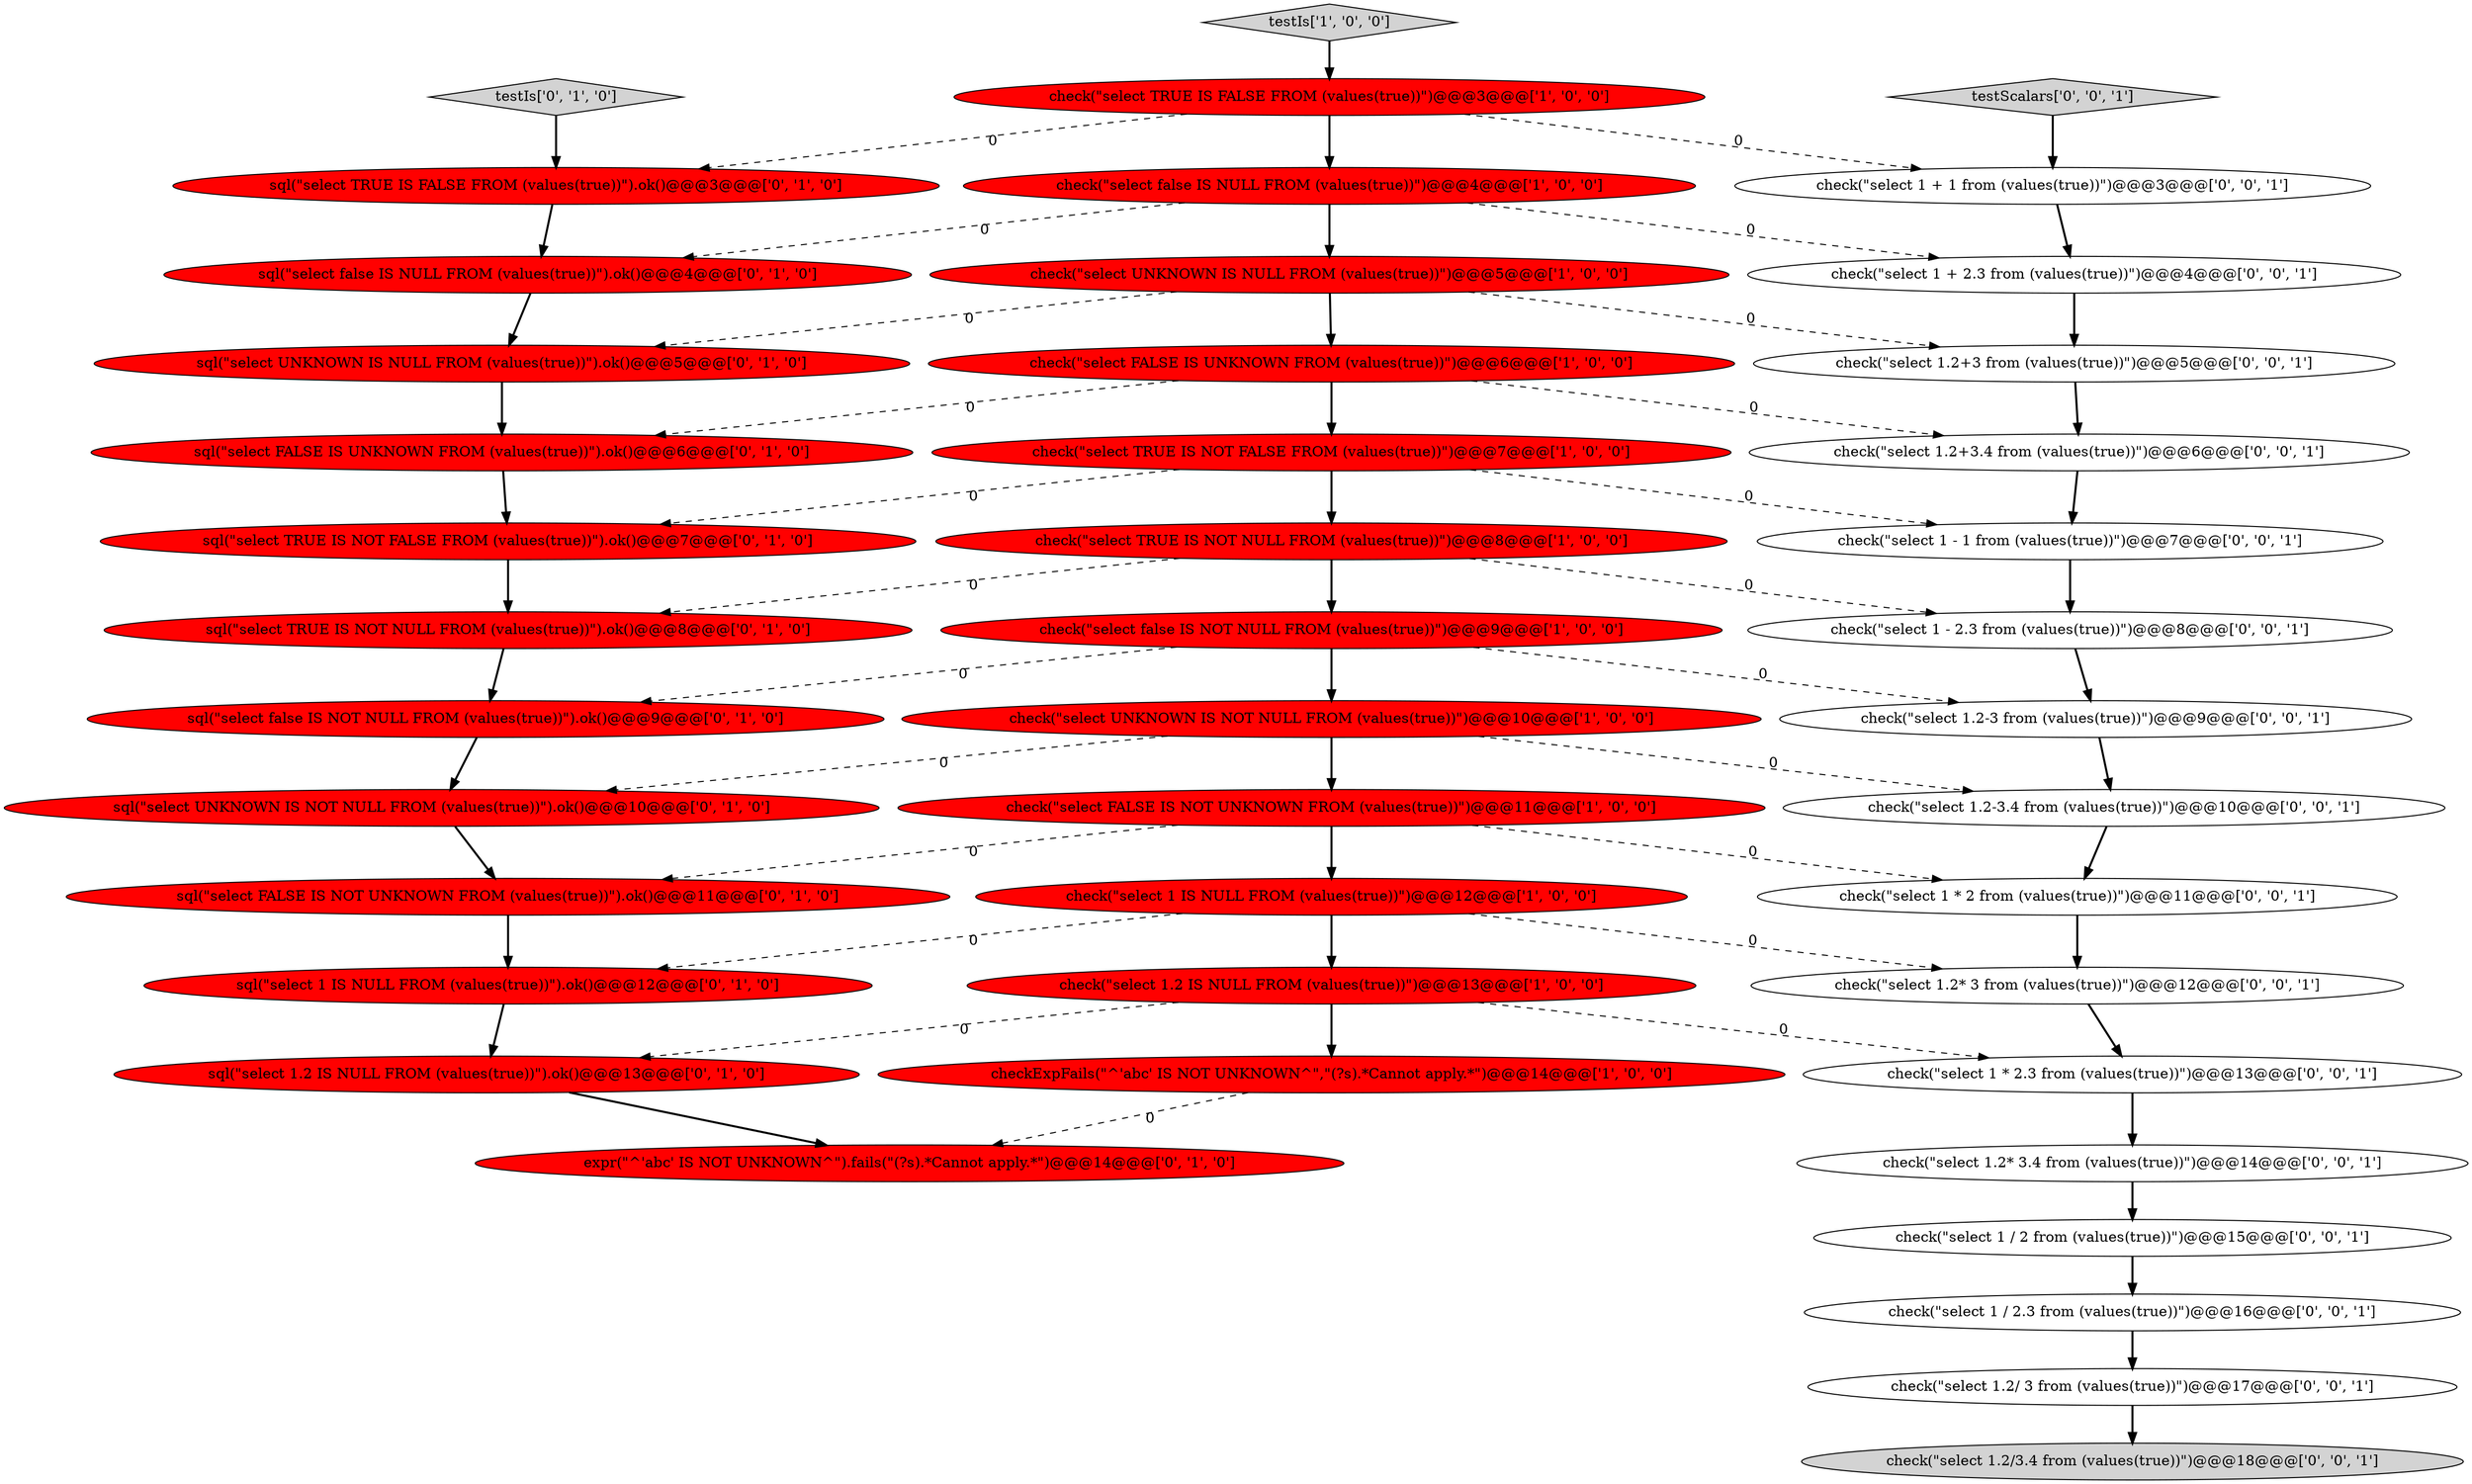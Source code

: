 digraph {
21 [style = filled, label = "sql(\"select TRUE IS NOT FALSE FROM (values(true))\").ok()@@@7@@@['0', '1', '0']", fillcolor = red, shape = ellipse image = "AAA1AAABBB2BBB"];
24 [style = filled, label = "sql(\"select 1 IS NULL FROM (values(true))\").ok()@@@12@@@['0', '1', '0']", fillcolor = red, shape = ellipse image = "AAA1AAABBB2BBB"];
28 [style = filled, label = "check(\"select 1.2* 3 from (values(true))\")@@@12@@@['0', '0', '1']", fillcolor = white, shape = ellipse image = "AAA0AAABBB3BBB"];
40 [style = filled, label = "check(\"select 1.2+3.4 from (values(true))\")@@@6@@@['0', '0', '1']", fillcolor = white, shape = ellipse image = "AAA0AAABBB3BBB"];
17 [style = filled, label = "sql(\"select FALSE IS UNKNOWN FROM (values(true))\").ok()@@@6@@@['0', '1', '0']", fillcolor = red, shape = ellipse image = "AAA1AAABBB2BBB"];
15 [style = filled, label = "testIs['0', '1', '0']", fillcolor = lightgray, shape = diamond image = "AAA0AAABBB2BBB"];
32 [style = filled, label = "check(\"select 1 * 2.3 from (values(true))\")@@@13@@@['0', '0', '1']", fillcolor = white, shape = ellipse image = "AAA0AAABBB3BBB"];
7 [style = filled, label = "testIs['1', '0', '0']", fillcolor = lightgray, shape = diamond image = "AAA0AAABBB1BBB"];
16 [style = filled, label = "sql(\"select TRUE IS FALSE FROM (values(true))\").ok()@@@3@@@['0', '1', '0']", fillcolor = red, shape = ellipse image = "AAA1AAABBB2BBB"];
22 [style = filled, label = "sql(\"select false IS NULL FROM (values(true))\").ok()@@@4@@@['0', '1', '0']", fillcolor = red, shape = ellipse image = "AAA1AAABBB2BBB"];
42 [style = filled, label = "check(\"select 1 / 2 from (values(true))\")@@@15@@@['0', '0', '1']", fillcolor = white, shape = ellipse image = "AAA0AAABBB3BBB"];
0 [style = filled, label = "check(\"select FALSE IS UNKNOWN FROM (values(true))\")@@@6@@@['1', '0', '0']", fillcolor = red, shape = ellipse image = "AAA1AAABBB1BBB"];
14 [style = filled, label = "sql(\"select FALSE IS NOT UNKNOWN FROM (values(true))\").ok()@@@11@@@['0', '1', '0']", fillcolor = red, shape = ellipse image = "AAA1AAABBB2BBB"];
37 [style = filled, label = "check(\"select 1 + 2.3 from (values(true))\")@@@4@@@['0', '0', '1']", fillcolor = white, shape = ellipse image = "AAA0AAABBB3BBB"];
35 [style = filled, label = "check(\"select 1.2/ 3 from (values(true))\")@@@17@@@['0', '0', '1']", fillcolor = white, shape = ellipse image = "AAA0AAABBB3BBB"];
31 [style = filled, label = "check(\"select 1.2/3.4 from (values(true))\")@@@18@@@['0', '0', '1']", fillcolor = lightgray, shape = ellipse image = "AAA0AAABBB3BBB"];
13 [style = filled, label = "sql(\"select UNKNOWN IS NULL FROM (values(true))\").ok()@@@5@@@['0', '1', '0']", fillcolor = red, shape = ellipse image = "AAA1AAABBB2BBB"];
23 [style = filled, label = "sql(\"select 1.2 IS NULL FROM (values(true))\").ok()@@@13@@@['0', '1', '0']", fillcolor = red, shape = ellipse image = "AAA1AAABBB2BBB"];
10 [style = filled, label = "check(\"select TRUE IS NOT NULL FROM (values(true))\")@@@8@@@['1', '0', '0']", fillcolor = red, shape = ellipse image = "AAA1AAABBB1BBB"];
18 [style = filled, label = "expr(\"^'abc' IS NOT UNKNOWN^\").fails(\"(?s).*Cannot apply.*\")@@@14@@@['0', '1', '0']", fillcolor = red, shape = ellipse image = "AAA1AAABBB2BBB"];
29 [style = filled, label = "check(\"select 1.2-3.4 from (values(true))\")@@@10@@@['0', '0', '1']", fillcolor = white, shape = ellipse image = "AAA0AAABBB3BBB"];
41 [style = filled, label = "check(\"select 1 - 2.3 from (values(true))\")@@@8@@@['0', '0', '1']", fillcolor = white, shape = ellipse image = "AAA0AAABBB3BBB"];
38 [style = filled, label = "testScalars['0', '0', '1']", fillcolor = lightgray, shape = diamond image = "AAA0AAABBB3BBB"];
11 [style = filled, label = "check(\"select 1 IS NULL FROM (values(true))\")@@@12@@@['1', '0', '0']", fillcolor = red, shape = ellipse image = "AAA1AAABBB1BBB"];
34 [style = filled, label = "check(\"select 1 / 2.3 from (values(true))\")@@@16@@@['0', '0', '1']", fillcolor = white, shape = ellipse image = "AAA0AAABBB3BBB"];
20 [style = filled, label = "sql(\"select TRUE IS NOT NULL FROM (values(true))\").ok()@@@8@@@['0', '1', '0']", fillcolor = red, shape = ellipse image = "AAA1AAABBB2BBB"];
33 [style = filled, label = "check(\"select 1.2+3 from (values(true))\")@@@5@@@['0', '0', '1']", fillcolor = white, shape = ellipse image = "AAA0AAABBB3BBB"];
39 [style = filled, label = "check(\"select 1 + 1 from (values(true))\")@@@3@@@['0', '0', '1']", fillcolor = white, shape = ellipse image = "AAA0AAABBB3BBB"];
8 [style = filled, label = "check(\"select false IS NULL FROM (values(true))\")@@@4@@@['1', '0', '0']", fillcolor = red, shape = ellipse image = "AAA1AAABBB1BBB"];
19 [style = filled, label = "sql(\"select false IS NOT NULL FROM (values(true))\").ok()@@@9@@@['0', '1', '0']", fillcolor = red, shape = ellipse image = "AAA1AAABBB2BBB"];
25 [style = filled, label = "sql(\"select UNKNOWN IS NOT NULL FROM (values(true))\").ok()@@@10@@@['0', '1', '0']", fillcolor = red, shape = ellipse image = "AAA1AAABBB2BBB"];
3 [style = filled, label = "check(\"select 1.2 IS NULL FROM (values(true))\")@@@13@@@['1', '0', '0']", fillcolor = red, shape = ellipse image = "AAA1AAABBB1BBB"];
5 [style = filled, label = "check(\"select UNKNOWN IS NOT NULL FROM (values(true))\")@@@10@@@['1', '0', '0']", fillcolor = red, shape = ellipse image = "AAA1AAABBB1BBB"];
26 [style = filled, label = "check(\"select 1 * 2 from (values(true))\")@@@11@@@['0', '0', '1']", fillcolor = white, shape = ellipse image = "AAA0AAABBB3BBB"];
30 [style = filled, label = "check(\"select 1.2* 3.4 from (values(true))\")@@@14@@@['0', '0', '1']", fillcolor = white, shape = ellipse image = "AAA0AAABBB3BBB"];
36 [style = filled, label = "check(\"select 1 - 1 from (values(true))\")@@@7@@@['0', '0', '1']", fillcolor = white, shape = ellipse image = "AAA0AAABBB3BBB"];
4 [style = filled, label = "check(\"select FALSE IS NOT UNKNOWN FROM (values(true))\")@@@11@@@['1', '0', '0']", fillcolor = red, shape = ellipse image = "AAA1AAABBB1BBB"];
9 [style = filled, label = "check(\"select UNKNOWN IS NULL FROM (values(true))\")@@@5@@@['1', '0', '0']", fillcolor = red, shape = ellipse image = "AAA1AAABBB1BBB"];
6 [style = filled, label = "check(\"select TRUE IS NOT FALSE FROM (values(true))\")@@@7@@@['1', '0', '0']", fillcolor = red, shape = ellipse image = "AAA1AAABBB1BBB"];
1 [style = filled, label = "checkExpFails(\"^'abc' IS NOT UNKNOWN^\",\"(?s).*Cannot apply.*\")@@@14@@@['1', '0', '0']", fillcolor = red, shape = ellipse image = "AAA1AAABBB1BBB"];
27 [style = filled, label = "check(\"select 1.2-3 from (values(true))\")@@@9@@@['0', '0', '1']", fillcolor = white, shape = ellipse image = "AAA0AAABBB3BBB"];
2 [style = filled, label = "check(\"select TRUE IS FALSE FROM (values(true))\")@@@3@@@['1', '0', '0']", fillcolor = red, shape = ellipse image = "AAA1AAABBB1BBB"];
12 [style = filled, label = "check(\"select false IS NOT NULL FROM (values(true))\")@@@9@@@['1', '0', '0']", fillcolor = red, shape = ellipse image = "AAA1AAABBB1BBB"];
39->37 [style = bold, label=""];
6->21 [style = dashed, label="0"];
14->24 [style = bold, label=""];
35->31 [style = bold, label=""];
42->34 [style = bold, label=""];
8->37 [style = dashed, label="0"];
41->27 [style = bold, label=""];
9->0 [style = bold, label=""];
12->5 [style = bold, label=""];
3->1 [style = bold, label=""];
36->41 [style = bold, label=""];
0->6 [style = bold, label=""];
30->42 [style = bold, label=""];
5->25 [style = dashed, label="0"];
1->18 [style = dashed, label="0"];
25->14 [style = bold, label=""];
5->29 [style = dashed, label="0"];
4->26 [style = dashed, label="0"];
16->22 [style = bold, label=""];
15->16 [style = bold, label=""];
32->30 [style = bold, label=""];
38->39 [style = bold, label=""];
0->17 [style = dashed, label="0"];
19->25 [style = bold, label=""];
28->32 [style = bold, label=""];
29->26 [style = bold, label=""];
9->33 [style = dashed, label="0"];
3->23 [style = dashed, label="0"];
8->22 [style = dashed, label="0"];
11->28 [style = dashed, label="0"];
13->17 [style = bold, label=""];
10->41 [style = dashed, label="0"];
21->20 [style = bold, label=""];
33->40 [style = bold, label=""];
12->19 [style = dashed, label="0"];
11->3 [style = bold, label=""];
40->36 [style = bold, label=""];
10->12 [style = bold, label=""];
7->2 [style = bold, label=""];
6->36 [style = dashed, label="0"];
2->16 [style = dashed, label="0"];
6->10 [style = bold, label=""];
5->4 [style = bold, label=""];
11->24 [style = dashed, label="0"];
9->13 [style = dashed, label="0"];
2->39 [style = dashed, label="0"];
8->9 [style = bold, label=""];
12->27 [style = dashed, label="0"];
10->20 [style = dashed, label="0"];
4->14 [style = dashed, label="0"];
26->28 [style = bold, label=""];
34->35 [style = bold, label=""];
27->29 [style = bold, label=""];
3->32 [style = dashed, label="0"];
37->33 [style = bold, label=""];
4->11 [style = bold, label=""];
20->19 [style = bold, label=""];
0->40 [style = dashed, label="0"];
17->21 [style = bold, label=""];
23->18 [style = bold, label=""];
22->13 [style = bold, label=""];
2->8 [style = bold, label=""];
24->23 [style = bold, label=""];
}
